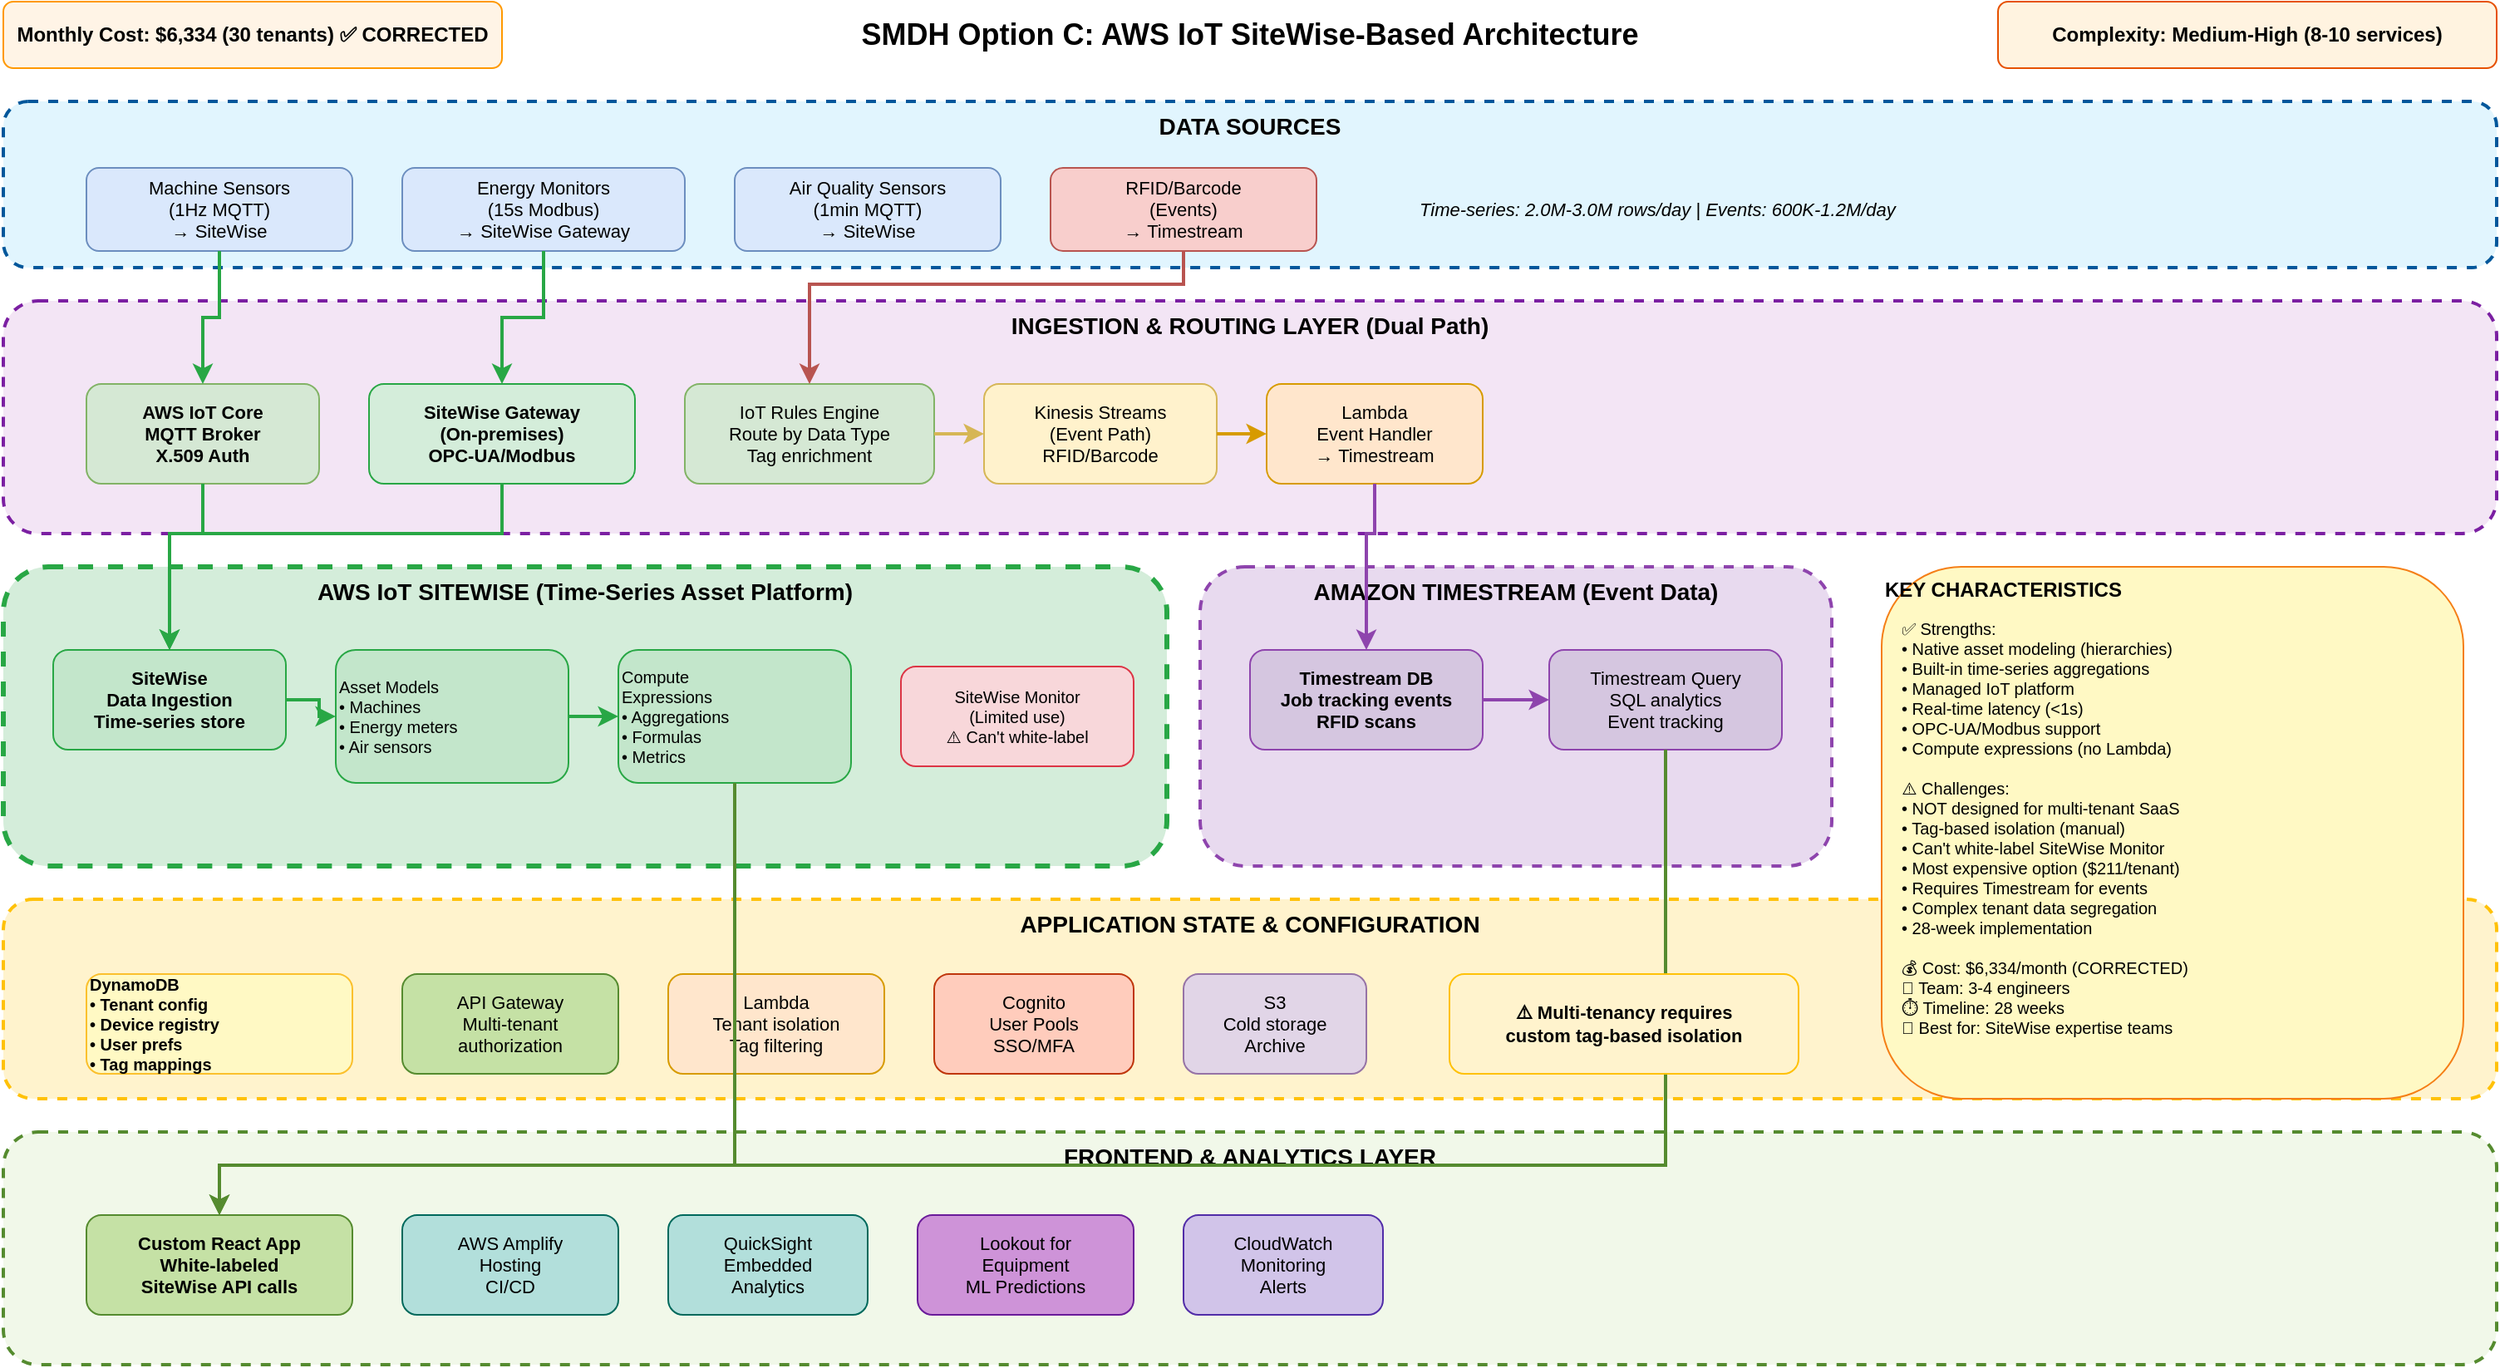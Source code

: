 <mxfile version="24.0.0">
  <diagram name="Option C: AWS IoT SiteWise Architecture" id="option-c-sitewise">
    <mxGraphModel dx="1600" dy="900" grid="1" gridSize="10" guides="1" tooltips="1" connect="1" arrows="1" fold="1" page="1" pageScale="1" pageWidth="1600" pageHeight="900" math="0" shadow="0">
      <root>
        <mxCell id="0" />
        <mxCell id="1" parent="0" />

        <!-- Title -->
        <mxCell id="title" value="SMDH Option C: AWS IoT SiteWise-Based Architecture" style="text;html=1;strokeColor=none;fillColor=none;align=center;verticalAlign=middle;whiteSpace=wrap;rounded=0;fontSize=18;fontStyle=1;" vertex="1" parent="1">
          <mxGeometry x="400" y="20" width="800" height="40" as="geometry" />
        </mxCell>

        <!-- Cost Badge -->
        <mxCell id="cost-badge" value="Monthly Cost: $6,334 (30 tenants) ✅ CORRECTED" style="rounded=1;whiteSpace=wrap;html=1;fillColor=#fff4e6;strokeColor=#ff9900;fontSize=12;fontStyle=1;" vertex="1" parent="1">
          <mxGeometry x="50" y="20" width="300" height="40" as="geometry" />
        </mxCell>

        <!-- Complexity Badge -->
        <mxCell id="complexity-badge" value="Complexity: Medium-High (8-10 services)" style="rounded=1;whiteSpace=wrap;html=1;fillColor=#fff3e0;strokeColor=#e65100;fontSize=12;fontStyle=1;" vertex="1" parent="1">
          <mxGeometry x="1250" y="20" width="300" height="40" as="geometry" />
        </mxCell>

        <!-- Layer 1: Data Sources -->
        <mxCell id="layer-sources" value="DATA SOURCES" style="rounded=1;whiteSpace=wrap;html=1;fillColor=#e1f5fe;strokeColor=#01579b;verticalAlign=top;fontStyle=1;fontSize=14;strokeWidth=2;dashed=1;" vertex="1" parent="1">
          <mxGeometry x="50" y="80" width="1500" height="100" as="geometry" />
        </mxCell>

        <mxCell id="source-machines" value="Machine Sensors&#xa;(1Hz MQTT)&#xa;→ SiteWise" style="rounded=1;whiteSpace=wrap;html=1;fillColor=#dae8fc;strokeColor=#6c8ebf;fontSize=11;" vertex="1" parent="1">
          <mxGeometry x="100" y="120" width="160" height="50" as="geometry" />
        </mxCell>

        <mxCell id="source-energy" value="Energy Monitors&#xa;(15s Modbus)&#xa;→ SiteWise Gateway" style="rounded=1;whiteSpace=wrap;html=1;fillColor=#dae8fc;strokeColor=#6c8ebf;fontSize=11;" vertex="1" parent="1">
          <mxGeometry x="290" y="120" width="170" height="50" as="geometry" />
        </mxCell>

        <mxCell id="source-air" value="Air Quality Sensors&#xa;(1min MQTT)&#xa;→ SiteWise" style="rounded=1;whiteSpace=wrap;html=1;fillColor=#dae8fc;strokeColor=#6c8ebf;fontSize=11;" vertex="1" parent="1">
          <mxGeometry x="490" y="120" width="160" height="50" as="geometry" />
        </mxCell>

        <mxCell id="source-rfid" value="RFID/Barcode&#xa;(Events)&#xa;→ Timestream" style="rounded=1;whiteSpace=wrap;html=1;fillColor=#f8cecc;strokeColor=#b85450;fontSize=11;" vertex="1" parent="1">
          <mxGeometry x="680" y="120" width="160" height="50" as="geometry" />
        </mxCell>

        <mxCell id="volume-label" value="Time-series: 2.0M-3.0M rows/day | Events: 600K-1.2M/day" style="text;html=1;strokeColor=none;fillColor=none;align=left;verticalAlign=middle;whiteSpace=wrap;rounded=0;fontSize=11;fontStyle=2;" vertex="1" parent="1">
          <mxGeometry x="900" y="130" width="400" height="30" as="geometry" />
        </mxCell>

        <!-- Layer 2: Ingestion & Routing -->
        <mxCell id="layer-ingestion" value="INGESTION &amp; ROUTING LAYER (Dual Path)" style="rounded=1;whiteSpace=wrap;html=1;fillColor=#f3e5f5;strokeColor=#7b1fa2;verticalAlign=top;fontStyle=1;fontSize=14;strokeWidth=2;dashed=1;" vertex="1" parent="1">
          <mxGeometry x="50" y="200" width="1500" height="140" as="geometry" />
        </mxCell>

        <mxCell id="iot-core" value="AWS IoT Core&#xa;MQTT Broker&#xa;X.509 Auth" style="rounded=1;whiteSpace=wrap;html=1;fillColor=#d5e8d4;strokeColor=#82b366;fontSize=11;fontStyle=1;" vertex="1" parent="1">
          <mxGeometry x="100" y="250" width="140" height="60" as="geometry" />
        </mxCell>

        <mxCell id="sitewise-gateway" value="SiteWise Gateway&#xa;(On-premises)&#xa;OPC-UA/Modbus" style="rounded=1;whiteSpace=wrap;html=1;fillColor=#d4edda;strokeColor=#28a745;fontSize=11;fontStyle=1;" vertex="1" parent="1">
          <mxGeometry x="270" y="250" width="160" height="60" as="geometry" />
        </mxCell>

        <mxCell id="iot-rules" value="IoT Rules Engine&#xa;Route by Data Type&#xa;Tag enrichment" style="rounded=1;whiteSpace=wrap;html=1;fillColor=#d5e8d4;strokeColor=#82b366;fontSize=11;" vertex="1" parent="1">
          <mxGeometry x="460" y="250" width="150" height="60" as="geometry" />
        </mxCell>

        <mxCell id="kinesis-events" value="Kinesis Streams&#xa;(Event Path)&#xa;RFID/Barcode" style="rounded=1;whiteSpace=wrap;html=1;fillColor=#fff2cc;strokeColor=#d6b656;fontSize=11;" vertex="1" parent="1">
          <mxGeometry x="640" y="250" width="140" height="60" as="geometry" />
        </mxCell>

        <mxCell id="lambda-events" value="Lambda&#xa;Event Handler&#xa;→ Timestream" style="rounded=1;whiteSpace=wrap;html=1;fillColor=#ffe6cc;strokeColor=#d79b00;fontSize=11;" vertex="1" parent="1">
          <mxGeometry x="810" y="250" width="130" height="60" as="geometry" />
        </mxCell>

        <!-- Layer 3: IoT SiteWise Platform -->
        <mxCell id="layer-sitewise" value="AWS IoT SITEWISE (Time-Series Asset Platform)" style="rounded=1;whiteSpace=wrap;html=1;fillColor=#d4edda;strokeColor=#28a745;verticalAlign=top;fontStyle=1;fontSize=14;strokeWidth=3;dashed=1;" vertex="1" parent="1">
          <mxGeometry x="50" y="360" width="700" height="180" as="geometry" />
        </mxCell>

        <mxCell id="sitewise-ingestion" value="SiteWise&#xa;Data Ingestion&#xa;Time-series store" style="rounded=1;whiteSpace=wrap;html=1;fillColor=#c3e6cb;strokeColor=#28a745;fontSize=11;fontStyle=1;" vertex="1" parent="1">
          <mxGeometry x="80" y="410" width="140" height="60" as="geometry" />
        </mxCell>

        <mxCell id="sitewise-assets" value="Asset Models&#xa;• Machines&#xa;• Energy meters&#xa;• Air sensors" style="rounded=1;whiteSpace=wrap;html=1;fillColor=#c3e6cb;strokeColor=#28a745;fontSize=10;align=left;" vertex="1" parent="1">
          <mxGeometry x="250" y="410" width="140" height="80" as="geometry" />
        </mxCell>

        <mxCell id="sitewise-compute" value="Compute&#xa;Expressions&#xa;• Aggregations&#xa;• Formulas&#xa;• Metrics" style="rounded=1;whiteSpace=wrap;html=1;fillColor=#c3e6cb;strokeColor=#28a745;fontSize=10;align=left;" vertex="1" parent="1">
          <mxGeometry x="420" y="410" width="140" height="80" as="geometry" />
        </mxCell>

        <mxCell id="sitewise-monitor" value="SiteWise Monitor&#xa;(Limited use)&#xa;⚠️ Can't white-label" style="rounded=1;whiteSpace=wrap;html=1;fillColor=#f8d7da;strokeColor=#dc3545;fontSize=10;" vertex="1" parent="1">
          <mxGeometry x="590" y="420" width="140" height="60" as="geometry" />
        </mxCell>

        <!-- Layer 4: Event Data Store -->
        <mxCell id="layer-timestream" value="AMAZON TIMESTREAM (Event Data)" style="rounded=1;whiteSpace=wrap;html=1;fillColor=#e8daef;strokeColor=#8e44ad;verticalAlign=top;fontStyle=1;fontSize=14;strokeWidth=2;dashed=1;" vertex="1" parent="1">
          <mxGeometry x="770" y="360" width="380" height="180" as="geometry" />
        </mxCell>

        <mxCell id="timestream-db" value="Timestream DB&#xa;Job tracking events&#xa;RFID scans" style="rounded=1;whiteSpace=wrap;html=1;fillColor=#d5c6e0;strokeColor=#8e44ad;fontSize=11;fontStyle=1;" vertex="1" parent="1">
          <mxGeometry x="800" y="410" width="140" height="60" as="geometry" />
        </mxCell>

        <mxCell id="timestream-query" value="Timestream Query&#xa;SQL analytics&#xa;Event tracking" style="rounded=1;whiteSpace=wrap;html=1;fillColor=#d5c6e0;strokeColor=#8e44ad;fontSize=11;" vertex="1" parent="1">
          <mxGeometry x="980" y="410" width="140" height="60" as="geometry" />
        </mxCell>

        <!-- Layer 5: Application State & Config -->
        <mxCell id="layer-application" value="APPLICATION STATE &amp; CONFIGURATION" style="rounded=1;whiteSpace=wrap;html=1;fillColor=#fff3cd;strokeColor=#ffc107;verticalAlign=top;fontStyle=1;fontSize=14;strokeWidth=2;dashed=1;" vertex="1" parent="1">
          <mxGeometry x="50" y="560" width="1500" height="120" as="geometry" />
        </mxCell>

        <mxCell id="dynamodb" value="DynamoDB&#xa;• Tenant config&#xa;• Device registry&#xa;• User prefs&#xa;• Tag mappings" style="rounded=1;whiteSpace=wrap;html=1;fillColor=#fff9c4;strokeColor=#fbc02d;fontSize=10;align=left;fontStyle=1;" vertex="1" parent="1">
          <mxGeometry x="100" y="605" width="160" height="60" as="geometry" />
        </mxCell>

        <mxCell id="api-gateway" value="API Gateway&#xa;Multi-tenant&#xa;authorization" style="rounded=1;whiteSpace=wrap;html=1;fillColor=#c5e1a5;strokeColor=#558b2f;fontSize=11;" vertex="1" parent="1">
          <mxGeometry x="290" y="605" width="130" height="60" as="geometry" />
        </mxCell>

        <mxCell id="lambda-api" value="Lambda&#xa;Tenant isolation&#xa;Tag filtering" style="rounded=1;whiteSpace=wrap;html=1;fillColor=#ffe6cc;strokeColor=#d79b00;fontSize=11;" vertex="1" parent="1">
          <mxGeometry x="450" y="605" width="130" height="60" as="geometry" />
        </mxCell>

        <mxCell id="cognito" value="Cognito&#xa;User Pools&#xa;SSO/MFA" style="rounded=1;whiteSpace=wrap;html=1;fillColor=#ffccbc;strokeColor=#bf360c;fontSize=11;" vertex="1" parent="1">
          <mxGeometry x="610" y="605" width="120" height="60" as="geometry" />
        </mxCell>

        <mxCell id="s3-archive" value="S3&#xa;Cold storage&#xa;Archive" style="rounded=1;whiteSpace=wrap;html=1;fillColor=#e1d5e7;strokeColor=#9673a6;fontSize=11;" vertex="1" parent="1">
          <mxGeometry x="760" y="605" width="110" height="60" as="geometry" />
        </mxCell>

        <!-- Layer 6: Frontend & Analytics -->
        <mxCell id="layer-frontend" value="FRONTEND &amp; ANALYTICS LAYER" style="rounded=1;whiteSpace=wrap;html=1;fillColor=#f1f8e9;strokeColor=#558b2f;verticalAlign=top;fontStyle=1;fontSize=14;strokeWidth=2;dashed=1;" vertex="1" parent="1">
          <mxGeometry x="50" y="700" width="1500" height="140" as="geometry" />
        </mxCell>

        <mxCell id="react-app" value="Custom React App&#xa;White-labeled&#xa;SiteWise API calls" style="rounded=1;whiteSpace=wrap;html=1;fillColor=#c5e1a5;strokeColor=#558b2f;fontSize=11;fontStyle=1;" vertex="1" parent="1">
          <mxGeometry x="100" y="750" width="160" height="60" as="geometry" />
        </mxCell>

        <mxCell id="amplify" value="AWS Amplify&#xa;Hosting&#xa;CI/CD" style="rounded=1;whiteSpace=wrap;html=1;fillColor=#b2dfdb;strokeColor=#00695c;fontSize=11;" vertex="1" parent="1">
          <mxGeometry x="290" y="750" width="130" height="60" as="geometry" />
        </mxCell>

        <mxCell id="quicksight" value="QuickSight&#xa;Embedded&#xa;Analytics" style="rounded=1;whiteSpace=wrap;html=1;fillColor=#b2dfdb;strokeColor=#00695c;fontSize=11;" vertex="1" parent="1">
          <mxGeometry x="450" y="750" width="120" height="60" as="geometry" />
        </mxCell>

        <mxCell id="lookout" value="Lookout for&#xa;Equipment&#xa;ML Predictions" style="rounded=1;whiteSpace=wrap;html=1;fillColor=#ce93d8;strokeColor=#6a1b9a;fontSize=11;" vertex="1" parent="1">
          <mxGeometry x="600" y="750" width="130" height="60" as="geometry" />
        </mxCell>

        <mxCell id="cloudwatch" value="CloudWatch&#xa;Monitoring&#xa;Alerts" style="rounded=1;whiteSpace=wrap;html=1;fillColor=#d1c4e9;strokeColor=#512da8;fontSize=11;" vertex="1" parent="1">
          <mxGeometry x="760" y="750" width="120" height="60" as="geometry" />
        </mxCell>

        <!-- Key Characteristics Box -->
        <mxCell id="characteristics" value="KEY CHARACTERISTICS" style="rounded=1;whiteSpace=wrap;html=1;fillColor=#fff9c4;strokeColor=#f57f17;verticalAlign=top;fontStyle=1;fontSize=12;align=left;" vertex="1" parent="1">
          <mxGeometry x="1180" y="360" width="350" height="320" as="geometry" />
        </mxCell>

        <mxCell id="char-text" value="✅ Strengths:&#xa;• Native asset modeling (hierarchies)&#xa;• Built-in time-series aggregations&#xa;• Managed IoT platform&#xa;• Real-time latency (&lt;1s)&#xa;• OPC-UA/Modbus support&#xa;• Compute expressions (no Lambda)&#xa;&#xa;⚠️ Challenges:&#xa;• NOT designed for multi-tenant SaaS&#xa;• Tag-based isolation (manual)&#xa;• Can't white-label SiteWise Monitor&#xa;• Most expensive option ($211/tenant)&#xa;• Requires Timestream for events&#xa;• Complex tenant data segregation&#xa;• 28-week implementation&#xa;&#xa;💰 Cost: $6,334/month (CORRECTED)&#xa;👥 Team: 3-4 engineers&#xa;⏱️ Timeline: 28 weeks&#xa;🎯 Best for: SiteWise expertise teams" style="text;html=1;strokeColor=none;fillColor=none;align=left;verticalAlign=top;whiteSpace=wrap;rounded=0;fontSize=10;" vertex="1" parent="1">
          <mxGeometry x="1190" y="385" width="330" height="285" as="geometry" />
        </mxCell>

        <!-- Arrows -->
        <mxCell id="arrow1" style="edgeStyle=orthogonalEdgeStyle;rounded=0;orthogonalLoop=1;jettySize=auto;html=1;strokeWidth=2;strokeColor=#28a745;endArrow=classic;endFill=1;" edge="1" parent="1" source="source-machines" target="iot-core">
          <mxGeometry relative="1" as="geometry" />
        </mxCell>

        <mxCell id="arrow2" style="edgeStyle=orthogonalEdgeStyle;rounded=0;orthogonalLoop=1;jettySize=auto;html=1;strokeWidth=2;strokeColor=#28a745;endArrow=classic;endFill=1;" edge="1" parent="1" source="source-energy" target="sitewise-gateway">
          <mxGeometry relative="1" as="geometry" />
        </mxCell>

        <mxCell id="arrow3" style="edgeStyle=orthogonalEdgeStyle;rounded=0;orthogonalLoop=1;jettySize=auto;html=1;strokeWidth=2;strokeColor=#b85450;endArrow=classic;endFill=1;" edge="1" parent="1" source="source-rfid" target="iot-rules">
          <mxGeometry relative="1" as="geometry">
            <Array as="points">
              <mxPoint x="760" y="190" />
              <mxPoint x="535" y="190" />
            </Array>
          </mxGeometry>
        </mxCell>

        <mxCell id="arrow4" style="edgeStyle=orthogonalEdgeStyle;rounded=0;orthogonalLoop=1;jettySize=auto;html=1;strokeWidth=2;strokeColor=#28a745;endArrow=classic;endFill=1;" edge="1" parent="1" source="iot-core" target="sitewise-ingestion">
          <mxGeometry relative="1" as="geometry">
            <Array as="points">
              <mxPoint x="170" y="340" />
              <mxPoint x="150" y="340" />
            </Array>
          </mxGeometry>
        </mxCell>

        <mxCell id="arrow5" style="edgeStyle=orthogonalEdgeStyle;rounded=0;orthogonalLoop=1;jettySize=auto;html=1;strokeWidth=2;strokeColor=#28a745;endArrow=classic;endFill=1;" edge="1" parent="1" source="sitewise-gateway" target="sitewise-ingestion">
          <mxGeometry relative="1" as="geometry">
            <Array as="points">
              <mxPoint x="350" y="340" />
              <mxPoint x="150" y="340" />
            </Array>
          </mxGeometry>
        </mxCell>

        <mxCell id="arrow6" style="edgeStyle=orthogonalEdgeStyle;rounded=0;orthogonalLoop=1;jettySize=auto;html=1;strokeWidth=2;strokeColor=#d6b656;endArrow=classic;endFill=1;" edge="1" parent="1" source="iot-rules" target="kinesis-events">
          <mxGeometry relative="1" as="geometry" />
        </mxCell>

        <mxCell id="arrow7" style="edgeStyle=orthogonalEdgeStyle;rounded=0;orthogonalLoop=1;jettySize=auto;html=1;strokeWidth=2;strokeColor=#d79b00;endArrow=classic;endFill=1;" edge="1" parent="1" source="kinesis-events" target="lambda-events">
          <mxGeometry relative="1" as="geometry" />
        </mxCell>

        <mxCell id="arrow8" style="edgeStyle=orthogonalEdgeStyle;rounded=0;orthogonalLoop=1;jettySize=auto;html=1;strokeWidth=2;strokeColor=#8e44ad;endArrow=classic;endFill=1;" edge="1" parent="1" source="lambda-events" target="timestream-db">
          <mxGeometry relative="1" as="geometry">
            <Array as="points">
              <mxPoint x="875" y="340" />
              <mxPoint x="870" y="340" />
            </Array>
          </mxGeometry>
        </mxCell>

        <mxCell id="arrow9" style="edgeStyle=orthogonalEdgeStyle;rounded=0;orthogonalLoop=1;jettySize=auto;html=1;strokeWidth=2;strokeColor=#28a745;endArrow=classic;endFill=1;" edge="1" parent="1" source="sitewise-ingestion" target="sitewise-assets">
          <mxGeometry relative="1" as="geometry" />
        </mxCell>

        <mxCell id="arrow10" style="edgeStyle=orthogonalEdgeStyle;rounded=0;orthogonalLoop=1;jettySize=auto;html=1;strokeWidth=2;strokeColor=#28a745;endArrow=classic;endFill=1;" edge="1" parent="1" source="sitewise-assets" target="sitewise-compute">
          <mxGeometry relative="1" as="geometry" />
        </mxCell>

        <mxCell id="arrow11" style="edgeStyle=orthogonalEdgeStyle;rounded=0;orthogonalLoop=1;jettySize=auto;html=1;strokeWidth=2;strokeColor=#558b2f;endArrow=classic;endFill=1;" edge="1" parent="1" source="sitewise-compute" target="react-app">
          <mxGeometry relative="1" as="geometry">
            <Array as="points">
              <mxPoint x="490" y="720" />
              <mxPoint x="180" y="720" />
            </Array>
          </mxGeometry>
        </mxCell>

        <mxCell id="arrow12" style="edgeStyle=orthogonalEdgeStyle;rounded=0;orthogonalLoop=1;jettySize=auto;html=1;strokeWidth=2;strokeColor=#8e44ad;endArrow=classic;endFill=1;" edge="1" parent="1" source="timestream-db" target="timestream-query">
          <mxGeometry relative="1" as="geometry" />
        </mxCell>

        <mxCell id="arrow13" style="edgeStyle=orthogonalEdgeStyle;rounded=0;orthogonalLoop=1;jettySize=auto;html=1;strokeWidth=2;strokeColor=#558b2f;endArrow=classic;endFill=1;" edge="1" parent="1" source="timestream-query" target="react-app">
          <mxGeometry relative="1" as="geometry">
            <Array as="points">
              <mxPoint x="1050" y="720" />
              <mxPoint x="180" y="720" />
            </Array>
          </mxGeometry>
        </mxCell>

        <!-- Warning Icon -->
        <mxCell id="warning" value="⚠️ Multi-tenancy requires&#xa;custom tag-based isolation" style="rounded=1;whiteSpace=wrap;html=1;fillColor=#fff3cd;strokeColor=#ffc107;fontSize=11;fontStyle=1;" vertex="1" parent="1">
          <mxGeometry x="920" y="605" width="210" height="60" as="geometry" />
        </mxCell>

      </root>
    </mxGraphModel>
  </diagram>
</mxfile>
